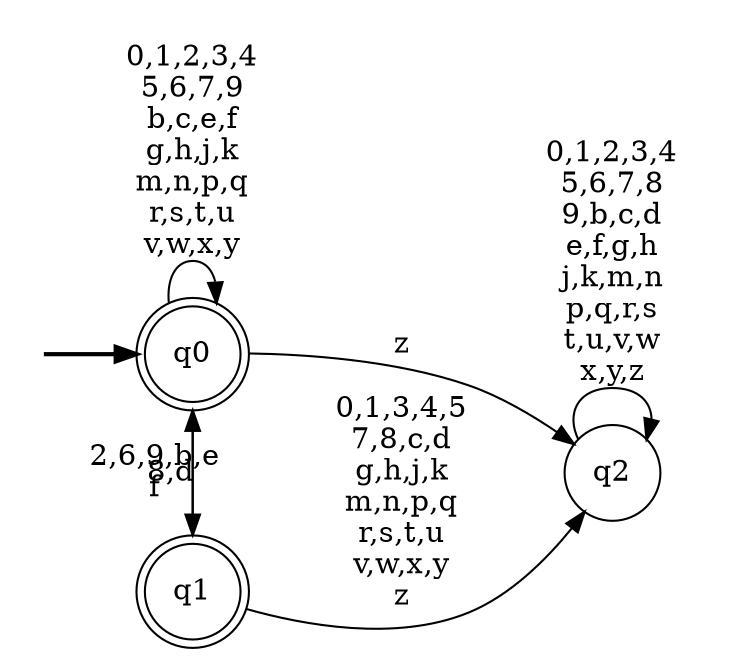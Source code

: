 digraph BlueStar {
__start0 [style = invis, shape = none, label = "", width = 0, height = 0];

rankdir=LR;
size="8,5";

s0 [style="rounded,filled", color="black", fillcolor="white" shape="doublecircle", label="q0"];
s1 [style="rounded,filled", color="black", fillcolor="white" shape="doublecircle", label="q1"];
s2 [style="filled", color="black", fillcolor="white" shape="circle", label="q2"];
subgraph cluster_main { 
	graph [pad=".75", ranksep="0.15", nodesep="0.15"];
	 style=invis; 
	__start0 -> s0 [penwidth=2];
}
s0 -> s0 [label="0,1,2,3,4\n5,6,7,9\nb,c,e,f\ng,h,j,k\nm,n,p,q\nr,s,t,u\nv,w,x,y"];
s0 -> s1 [label="8,d"];
s0 -> s2 [label="z"];
s1 -> s0 [label="2,6,9,b,e\nf"];
s1 -> s2 [label="0,1,3,4,5\n7,8,c,d\ng,h,j,k\nm,n,p,q\nr,s,t,u\nv,w,x,y\nz"];
s2 -> s2 [label="0,1,2,3,4\n5,6,7,8\n9,b,c,d\ne,f,g,h\nj,k,m,n\np,q,r,s\nt,u,v,w\nx,y,z"];

}